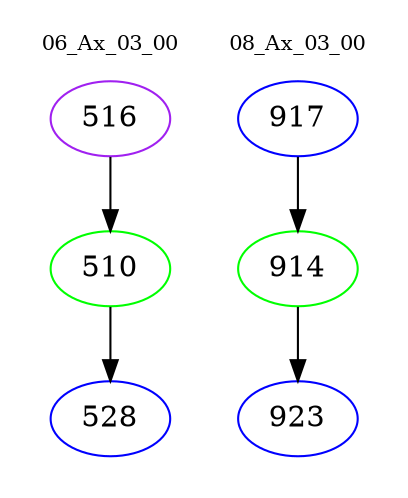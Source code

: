 digraph{
subgraph cluster_0 {
color = white
label = "06_Ax_03_00";
fontsize=10;
T0_516 [label="516", color="purple"]
T0_516 -> T0_510 [color="black"]
T0_510 [label="510", color="green"]
T0_510 -> T0_528 [color="black"]
T0_528 [label="528", color="blue"]
}
subgraph cluster_1 {
color = white
label = "08_Ax_03_00";
fontsize=10;
T1_917 [label="917", color="blue"]
T1_917 -> T1_914 [color="black"]
T1_914 [label="914", color="green"]
T1_914 -> T1_923 [color="black"]
T1_923 [label="923", color="blue"]
}
}
